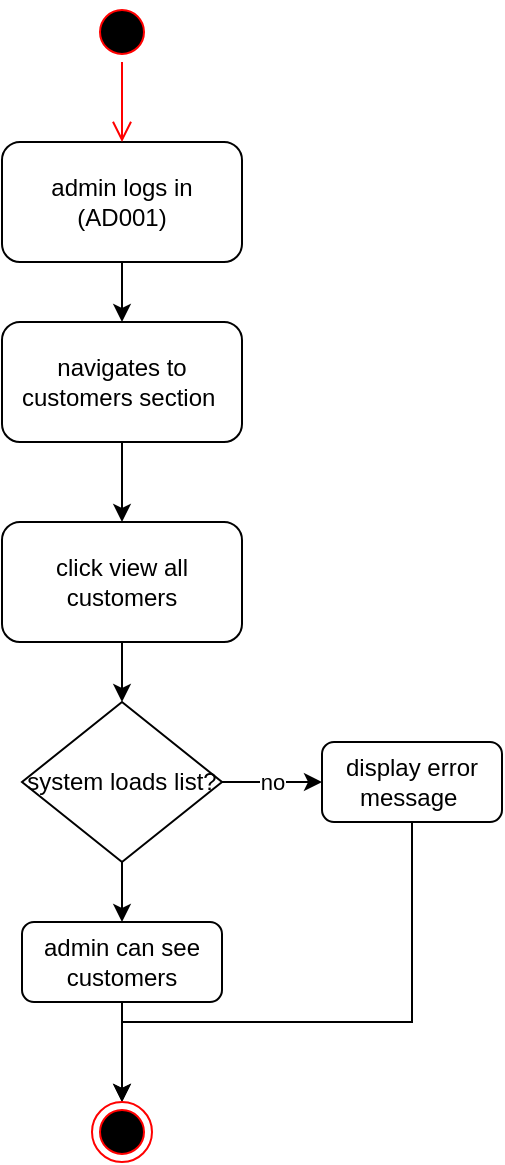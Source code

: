 <mxfile version="21.3.6" type="google">
  <diagram name="Page-1" id="qJxlcQ92O-je3FMPeJrn">
    <mxGraphModel grid="1" page="1" gridSize="10" guides="1" tooltips="1" connect="1" arrows="1" fold="1" pageScale="1" pageWidth="850" pageHeight="1100" math="0" shadow="0">
      <root>
        <mxCell id="0" />
        <mxCell id="1" parent="0" />
        <mxCell id="WSHZBHIttsnJ9XQ3jq2K-5" style="edgeStyle=orthogonalEdgeStyle;rounded=0;orthogonalLoop=1;jettySize=auto;html=1;exitX=0.5;exitY=1;exitDx=0;exitDy=0;" edge="1" parent="1" source="WSHZBHIttsnJ9XQ3jq2K-1" target="WSHZBHIttsnJ9XQ3jq2K-2">
          <mxGeometry relative="1" as="geometry" />
        </mxCell>
        <mxCell id="WSHZBHIttsnJ9XQ3jq2K-1" value="admin logs in (AD001)" style="rounded=1;whiteSpace=wrap;html=1;" vertex="1" parent="1">
          <mxGeometry x="50" y="150" width="120" height="60" as="geometry" />
        </mxCell>
        <mxCell id="WSHZBHIttsnJ9XQ3jq2K-6" style="edgeStyle=orthogonalEdgeStyle;rounded=0;orthogonalLoop=1;jettySize=auto;html=1;exitX=0.5;exitY=1;exitDx=0;exitDy=0;entryX=0.5;entryY=0;entryDx=0;entryDy=0;" edge="1" parent="1" source="WSHZBHIttsnJ9XQ3jq2K-2" target="WSHZBHIttsnJ9XQ3jq2K-3">
          <mxGeometry relative="1" as="geometry" />
        </mxCell>
        <mxCell id="WSHZBHIttsnJ9XQ3jq2K-2" value="navigates to customers section&amp;nbsp;" style="rounded=1;whiteSpace=wrap;html=1;" vertex="1" parent="1">
          <mxGeometry x="50" y="240" width="120" height="60" as="geometry" />
        </mxCell>
        <mxCell id="WSHZBHIttsnJ9XQ3jq2K-11" style="edgeStyle=orthogonalEdgeStyle;rounded=0;orthogonalLoop=1;jettySize=auto;html=1;exitX=0.5;exitY=1;exitDx=0;exitDy=0;" edge="1" parent="1" source="WSHZBHIttsnJ9XQ3jq2K-3" target="WSHZBHIttsnJ9XQ3jq2K-4">
          <mxGeometry relative="1" as="geometry" />
        </mxCell>
        <mxCell id="WSHZBHIttsnJ9XQ3jq2K-3" value="click view all customers" style="rounded=1;whiteSpace=wrap;html=1;" vertex="1" parent="1">
          <mxGeometry x="50" y="340" width="120" height="60" as="geometry" />
        </mxCell>
        <mxCell id="WSHZBHIttsnJ9XQ3jq2K-13" value="no" style="edgeStyle=orthogonalEdgeStyle;rounded=0;orthogonalLoop=1;jettySize=auto;html=1;exitX=1;exitY=0.5;exitDx=0;exitDy=0;" edge="1" parent="1" source="WSHZBHIttsnJ9XQ3jq2K-4" target="WSHZBHIttsnJ9XQ3jq2K-12">
          <mxGeometry relative="1" as="geometry" />
        </mxCell>
        <mxCell id="WSHZBHIttsnJ9XQ3jq2K-15" value="" style="edgeStyle=orthogonalEdgeStyle;rounded=0;orthogonalLoop=1;jettySize=auto;html=1;" edge="1" parent="1" source="WSHZBHIttsnJ9XQ3jq2K-4" target="WSHZBHIttsnJ9XQ3jq2K-14">
          <mxGeometry relative="1" as="geometry" />
        </mxCell>
        <mxCell id="WSHZBHIttsnJ9XQ3jq2K-4" value="system loads list?" style="rhombus;whiteSpace=wrap;html=1;" vertex="1" parent="1">
          <mxGeometry x="60" y="430" width="100" height="80" as="geometry" />
        </mxCell>
        <mxCell id="WSHZBHIttsnJ9XQ3jq2K-8" value="" style="ellipse;html=1;shape=startState;fillColor=#000000;strokeColor=#ff0000;" vertex="1" parent="1">
          <mxGeometry x="95" y="80" width="30" height="30" as="geometry" />
        </mxCell>
        <mxCell id="WSHZBHIttsnJ9XQ3jq2K-9" value="" style="edgeStyle=orthogonalEdgeStyle;html=1;verticalAlign=bottom;endArrow=open;endSize=8;strokeColor=#ff0000;rounded=0;" edge="1" parent="1" source="WSHZBHIttsnJ9XQ3jq2K-8" target="WSHZBHIttsnJ9XQ3jq2K-1">
          <mxGeometry relative="1" as="geometry">
            <mxPoint x="125" y="100" as="targetPoint" />
          </mxGeometry>
        </mxCell>
        <mxCell id="WSHZBHIttsnJ9XQ3jq2K-18" style="edgeStyle=orthogonalEdgeStyle;rounded=0;orthogonalLoop=1;jettySize=auto;html=1;exitX=0.5;exitY=1;exitDx=0;exitDy=0;entryX=0.5;entryY=0;entryDx=0;entryDy=0;" edge="1" parent="1" source="WSHZBHIttsnJ9XQ3jq2K-12" target="WSHZBHIttsnJ9XQ3jq2K-16">
          <mxGeometry relative="1" as="geometry">
            <Array as="points">
              <mxPoint x="255" y="590" />
              <mxPoint x="110" y="590" />
            </Array>
          </mxGeometry>
        </mxCell>
        <mxCell id="WSHZBHIttsnJ9XQ3jq2K-12" value="display error message&amp;nbsp;" style="rounded=1;whiteSpace=wrap;html=1;" vertex="1" parent="1">
          <mxGeometry x="210" y="450" width="90" height="40" as="geometry" />
        </mxCell>
        <mxCell id="WSHZBHIttsnJ9XQ3jq2K-17" value="" style="edgeStyle=orthogonalEdgeStyle;rounded=0;orthogonalLoop=1;jettySize=auto;html=1;" edge="1" parent="1" source="WSHZBHIttsnJ9XQ3jq2K-14" target="WSHZBHIttsnJ9XQ3jq2K-16">
          <mxGeometry relative="1" as="geometry" />
        </mxCell>
        <mxCell id="WSHZBHIttsnJ9XQ3jq2K-14" value="admin can see customers" style="rounded=1;whiteSpace=wrap;html=1;" vertex="1" parent="1">
          <mxGeometry x="60" y="540" width="100" height="40" as="geometry" />
        </mxCell>
        <mxCell id="WSHZBHIttsnJ9XQ3jq2K-16" value="" style="ellipse;html=1;shape=endState;fillColor=#000000;strokeColor=#ff0000;" vertex="1" parent="1">
          <mxGeometry x="95" y="630" width="30" height="30" as="geometry" />
        </mxCell>
      </root>
    </mxGraphModel>
  </diagram>
</mxfile>
